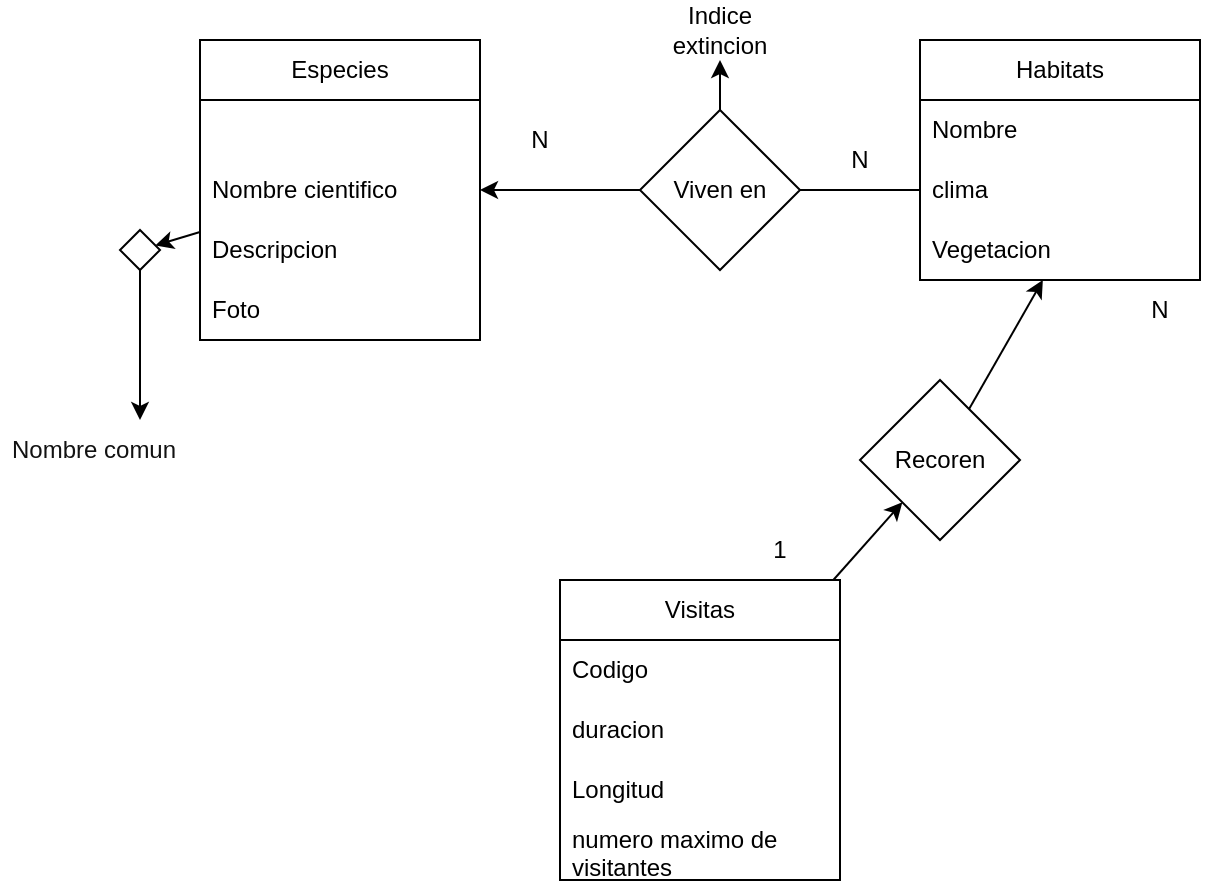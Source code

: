 <mxfile>
    <diagram id="9gbMqu-VR9pyEoC8TWno" name="Page-1">
        <mxGraphModel dx="1761" dy="757" grid="1" gridSize="10" guides="1" tooltips="1" connect="1" arrows="1" fold="1" page="1" pageScale="1" pageWidth="1100" pageHeight="850" math="0" shadow="0">
            <root>
                <mxCell id="0"/>
                <mxCell id="1" parent="0"/>
                <mxCell id="204" style="edgeStyle=none;html=1;" edge="1" parent="1" source="43" target="203">
                    <mxGeometry relative="1" as="geometry"/>
                </mxCell>
                <mxCell id="43" value="Especies" style="swimlane;fontStyle=0;childLayout=stackLayout;horizontal=1;startSize=30;horizontalStack=0;resizeParent=1;resizeParentMax=0;resizeLast=0;collapsible=1;marginBottom=0;whiteSpace=wrap;html=1;" parent="1" vertex="1">
                    <mxGeometry x="50" y="140" width="140" height="150" as="geometry"/>
                </mxCell>
                <mxCell id="44" value="&lt;span style=&quot;color: rgb(255, 255, 255);&quot;&gt;Nombre comun&lt;/span&gt;" style="text;strokeColor=none;fillColor=none;align=left;verticalAlign=middle;spacingLeft=4;spacingRight=4;overflow=hidden;points=[[0,0.5],[1,0.5]];portConstraint=eastwest;rotatable=0;whiteSpace=wrap;html=1;" parent="43" vertex="1">
                    <mxGeometry y="30" width="140" height="30" as="geometry"/>
                </mxCell>
                <mxCell id="73" value="Nombre cientifico" style="text;strokeColor=none;fillColor=none;align=left;verticalAlign=middle;spacingLeft=4;spacingRight=4;overflow=hidden;points=[[0,0.5],[1,0.5]];portConstraint=eastwest;rotatable=0;whiteSpace=wrap;html=1;" parent="43" vertex="1">
                    <mxGeometry y="60" width="140" height="30" as="geometry"/>
                </mxCell>
                <mxCell id="122" value="Descripcion" style="text;strokeColor=none;fillColor=none;align=left;verticalAlign=middle;spacingLeft=4;spacingRight=4;overflow=hidden;points=[[0,0.5],[1,0.5]];portConstraint=eastwest;rotatable=0;whiteSpace=wrap;html=1;" parent="43" vertex="1">
                    <mxGeometry y="90" width="140" height="30" as="geometry"/>
                </mxCell>
                <mxCell id="158" value="Foto" style="text;strokeColor=none;fillColor=none;align=left;verticalAlign=middle;spacingLeft=4;spacingRight=4;overflow=hidden;points=[[0,0.5],[1,0.5]];portConstraint=eastwest;rotatable=0;whiteSpace=wrap;html=1;" parent="43" vertex="1">
                    <mxGeometry y="120" width="140" height="30" as="geometry"/>
                </mxCell>
                <mxCell id="180" value="Habitats" style="swimlane;fontStyle=0;childLayout=stackLayout;horizontal=1;startSize=30;horizontalStack=0;resizeParent=1;resizeParentMax=0;resizeLast=0;collapsible=1;marginBottom=0;whiteSpace=wrap;html=1;" vertex="1" parent="1">
                    <mxGeometry x="410" y="140" width="140" height="120" as="geometry"/>
                </mxCell>
                <mxCell id="181" value="Nombre" style="text;strokeColor=none;fillColor=none;align=left;verticalAlign=middle;spacingLeft=4;spacingRight=4;overflow=hidden;points=[[0,0.5],[1,0.5]];portConstraint=eastwest;rotatable=0;whiteSpace=wrap;html=1;" vertex="1" parent="180">
                    <mxGeometry y="30" width="140" height="30" as="geometry"/>
                </mxCell>
                <mxCell id="182" value="clima" style="text;strokeColor=none;fillColor=none;align=left;verticalAlign=middle;spacingLeft=4;spacingRight=4;overflow=hidden;points=[[0,0.5],[1,0.5]];portConstraint=eastwest;rotatable=0;whiteSpace=wrap;html=1;" vertex="1" parent="180">
                    <mxGeometry y="60" width="140" height="30" as="geometry"/>
                </mxCell>
                <mxCell id="183" value="Vegetacion" style="text;strokeColor=none;fillColor=none;align=left;verticalAlign=middle;spacingLeft=4;spacingRight=4;overflow=hidden;points=[[0,0.5],[1,0.5]];portConstraint=eastwest;rotatable=0;whiteSpace=wrap;html=1;" vertex="1" parent="180">
                    <mxGeometry y="90" width="140" height="30" as="geometry"/>
                </mxCell>
                <mxCell id="186" style="edgeStyle=none;html=1;" edge="1" parent="1" source="182" target="73">
                    <mxGeometry relative="1" as="geometry"/>
                </mxCell>
                <mxCell id="188" style="edgeStyle=none;html=1;exitX=0.5;exitY=0;exitDx=0;exitDy=0;entryX=0.5;entryY=1;entryDx=0;entryDy=0;" edge="1" parent="1" source="185" target="187">
                    <mxGeometry relative="1" as="geometry"/>
                </mxCell>
                <mxCell id="185" value="Viven en" style="rhombus;whiteSpace=wrap;html=1;" vertex="1" parent="1">
                    <mxGeometry x="270" y="175" width="80" height="80" as="geometry"/>
                </mxCell>
                <mxCell id="187" value="Indice extincion" style="text;html=1;align=center;verticalAlign=middle;whiteSpace=wrap;rounded=0;" vertex="1" parent="1">
                    <mxGeometry x="280" y="120" width="60" height="30" as="geometry"/>
                </mxCell>
                <mxCell id="194" style="edgeStyle=none;html=1;" edge="1" parent="1" source="195" target="183">
                    <mxGeometry relative="1" as="geometry"/>
                </mxCell>
                <mxCell id="189" value="Visitas" style="swimlane;fontStyle=0;childLayout=stackLayout;horizontal=1;startSize=30;horizontalStack=0;resizeParent=1;resizeParentMax=0;resizeLast=0;collapsible=1;marginBottom=0;whiteSpace=wrap;html=1;" vertex="1" parent="1">
                    <mxGeometry x="230" y="410" width="140" height="150" as="geometry"/>
                </mxCell>
                <mxCell id="190" value="Codigo" style="text;strokeColor=none;fillColor=none;align=left;verticalAlign=middle;spacingLeft=4;spacingRight=4;overflow=hidden;points=[[0,0.5],[1,0.5]];portConstraint=eastwest;rotatable=0;whiteSpace=wrap;html=1;" vertex="1" parent="189">
                    <mxGeometry y="30" width="140" height="30" as="geometry"/>
                </mxCell>
                <mxCell id="191" value="duracion" style="text;strokeColor=none;fillColor=none;align=left;verticalAlign=middle;spacingLeft=4;spacingRight=4;overflow=hidden;points=[[0,0.5],[1,0.5]];portConstraint=eastwest;rotatable=0;whiteSpace=wrap;html=1;" vertex="1" parent="189">
                    <mxGeometry y="60" width="140" height="30" as="geometry"/>
                </mxCell>
                <mxCell id="192" value="Longitud" style="text;strokeColor=none;fillColor=none;align=left;verticalAlign=middle;spacingLeft=4;spacingRight=4;overflow=hidden;points=[[0,0.5],[1,0.5]];portConstraint=eastwest;rotatable=0;whiteSpace=wrap;html=1;" vertex="1" parent="189">
                    <mxGeometry y="90" width="140" height="30" as="geometry"/>
                </mxCell>
                <mxCell id="193" value="numero maximo de visitantes" style="text;strokeColor=none;fillColor=none;align=left;verticalAlign=middle;spacingLeft=4;spacingRight=4;overflow=hidden;points=[[0,0.5],[1,0.5]];portConstraint=eastwest;rotatable=0;whiteSpace=wrap;html=1;" vertex="1" parent="189">
                    <mxGeometry y="120" width="140" height="30" as="geometry"/>
                </mxCell>
                <mxCell id="196" value="" style="edgeStyle=none;html=1;" edge="1" parent="1" source="189" target="195">
                    <mxGeometry relative="1" as="geometry">
                        <mxPoint x="356" y="410" as="sourcePoint"/>
                        <mxPoint x="469" y="260" as="targetPoint"/>
                    </mxGeometry>
                </mxCell>
                <mxCell id="195" value="Recoren" style="rhombus;whiteSpace=wrap;html=1;" vertex="1" parent="1">
                    <mxGeometry x="380" y="310" width="80" height="80" as="geometry"/>
                </mxCell>
                <mxCell id="197" value="N" style="text;html=1;align=center;verticalAlign=middle;whiteSpace=wrap;rounded=0;" vertex="1" parent="1">
                    <mxGeometry x="500" y="260" width="60" height="30" as="geometry"/>
                </mxCell>
                <mxCell id="198" value="1" style="text;html=1;align=center;verticalAlign=middle;whiteSpace=wrap;rounded=0;" vertex="1" parent="1">
                    <mxGeometry x="310" y="380" width="60" height="30" as="geometry"/>
                </mxCell>
                <mxCell id="199" value="N" style="text;html=1;align=center;verticalAlign=middle;whiteSpace=wrap;rounded=0;" vertex="1" parent="1">
                    <mxGeometry x="350" y="185" width="60" height="30" as="geometry"/>
                </mxCell>
                <mxCell id="200" value="N" style="text;html=1;align=center;verticalAlign=middle;whiteSpace=wrap;rounded=0;" vertex="1" parent="1">
                    <mxGeometry x="190" y="175" width="60" height="30" as="geometry"/>
                </mxCell>
                <mxCell id="202" value="&lt;font color=&quot;#121212&quot;&gt;Nombre comun&lt;/font&gt;" style="text;strokeColor=none;fillColor=none;align=left;verticalAlign=middle;spacingLeft=4;spacingRight=4;overflow=hidden;points=[[0,0.5],[1,0.5]];portConstraint=eastwest;rotatable=0;whiteSpace=wrap;html=1;" vertex="1" parent="1">
                    <mxGeometry x="-50" y="330" width="140" height="30" as="geometry"/>
                </mxCell>
                <mxCell id="205" style="edgeStyle=none;html=1;exitX=0.5;exitY=1;exitDx=0;exitDy=0;" edge="1" parent="1" source="203" target="202">
                    <mxGeometry relative="1" as="geometry"/>
                </mxCell>
                <mxCell id="203" value="" style="rhombus;whiteSpace=wrap;html=1;" vertex="1" parent="1">
                    <mxGeometry x="10" y="235" width="20" height="20" as="geometry"/>
                </mxCell>
            </root>
        </mxGraphModel>
    </diagram>
</mxfile>